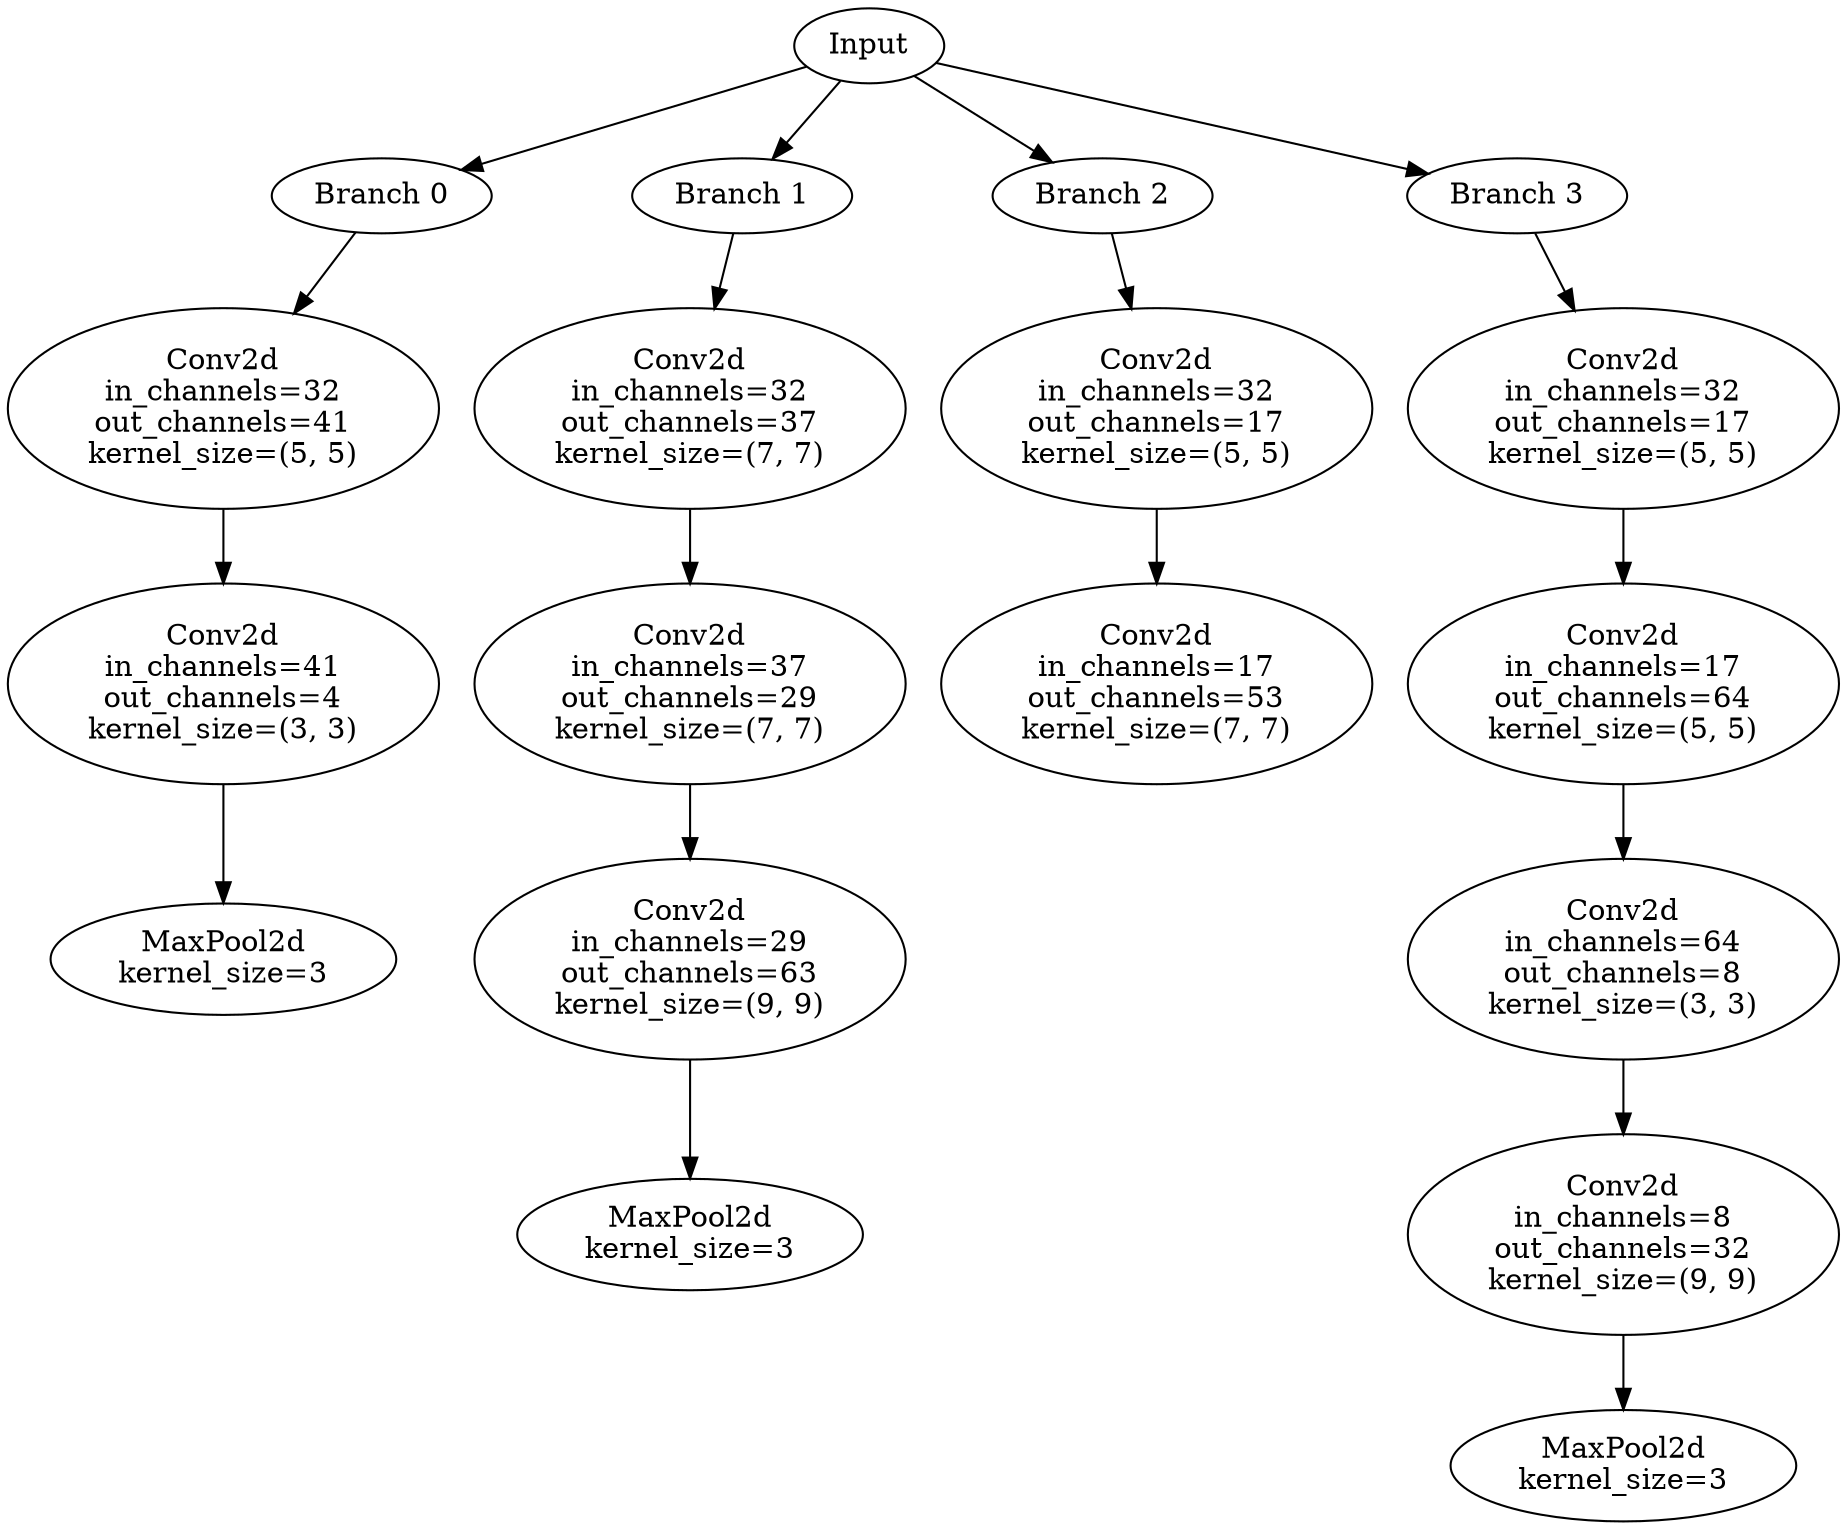 // Inception Module - Coral 42
digraph {
	Input [label=Input]
	Branch_0 [label="Branch 0"]
	Input -> Branch_0
	Branch_0_Layer_0 [label="Conv2d
in_channels=32
out_channels=41
kernel_size=(5, 5)"]
	Branch_0 -> Branch_0_Layer_0
	Branch_0_Layer_1 [label="Conv2d
in_channels=41
out_channels=4
kernel_size=(3, 3)"]
	Branch_0_Layer_0 -> Branch_0_Layer_1
	Branch_0_Layer_2 [label="MaxPool2d
kernel_size=3"]
	Branch_0_Layer_1 -> Branch_0_Layer_2
	Branch_1 [label="Branch 1"]
	Input -> Branch_1
	Branch_1_Layer_0 [label="Conv2d
in_channels=32
out_channels=37
kernel_size=(7, 7)"]
	Branch_1 -> Branch_1_Layer_0
	Branch_1_Layer_1 [label="Conv2d
in_channels=37
out_channels=29
kernel_size=(7, 7)"]
	Branch_1_Layer_0 -> Branch_1_Layer_1
	Branch_1_Layer_2 [label="Conv2d
in_channels=29
out_channels=63
kernel_size=(9, 9)"]
	Branch_1_Layer_1 -> Branch_1_Layer_2
	Branch_1_Layer_3 [label="MaxPool2d
kernel_size=3"]
	Branch_1_Layer_2 -> Branch_1_Layer_3
	Branch_2 [label="Branch 2"]
	Input -> Branch_2
	Branch_2_Layer_0 [label="Conv2d
in_channels=32
out_channels=17
kernel_size=(5, 5)"]
	Branch_2 -> Branch_2_Layer_0
	Branch_2_Layer_1 [label="Conv2d
in_channels=17
out_channels=53
kernel_size=(7, 7)"]
	Branch_2_Layer_0 -> Branch_2_Layer_1
	Branch_3 [label="Branch 3"]
	Input -> Branch_3
	Branch_3_Layer_0 [label="Conv2d
in_channels=32
out_channels=17
kernel_size=(5, 5)"]
	Branch_3 -> Branch_3_Layer_0
	Branch_3_Layer_1 [label="Conv2d
in_channels=17
out_channels=64
kernel_size=(5, 5)"]
	Branch_3_Layer_0 -> Branch_3_Layer_1
	Branch_3_Layer_2 [label="Conv2d
in_channels=64
out_channels=8
kernel_size=(3, 3)"]
	Branch_3_Layer_1 -> Branch_3_Layer_2
	Branch_3_Layer_3 [label="Conv2d
in_channels=8
out_channels=32
kernel_size=(9, 9)"]
	Branch_3_Layer_2 -> Branch_3_Layer_3
	Branch_3_Layer_4 [label="MaxPool2d
kernel_size=3"]
	Branch_3_Layer_3 -> Branch_3_Layer_4
}
